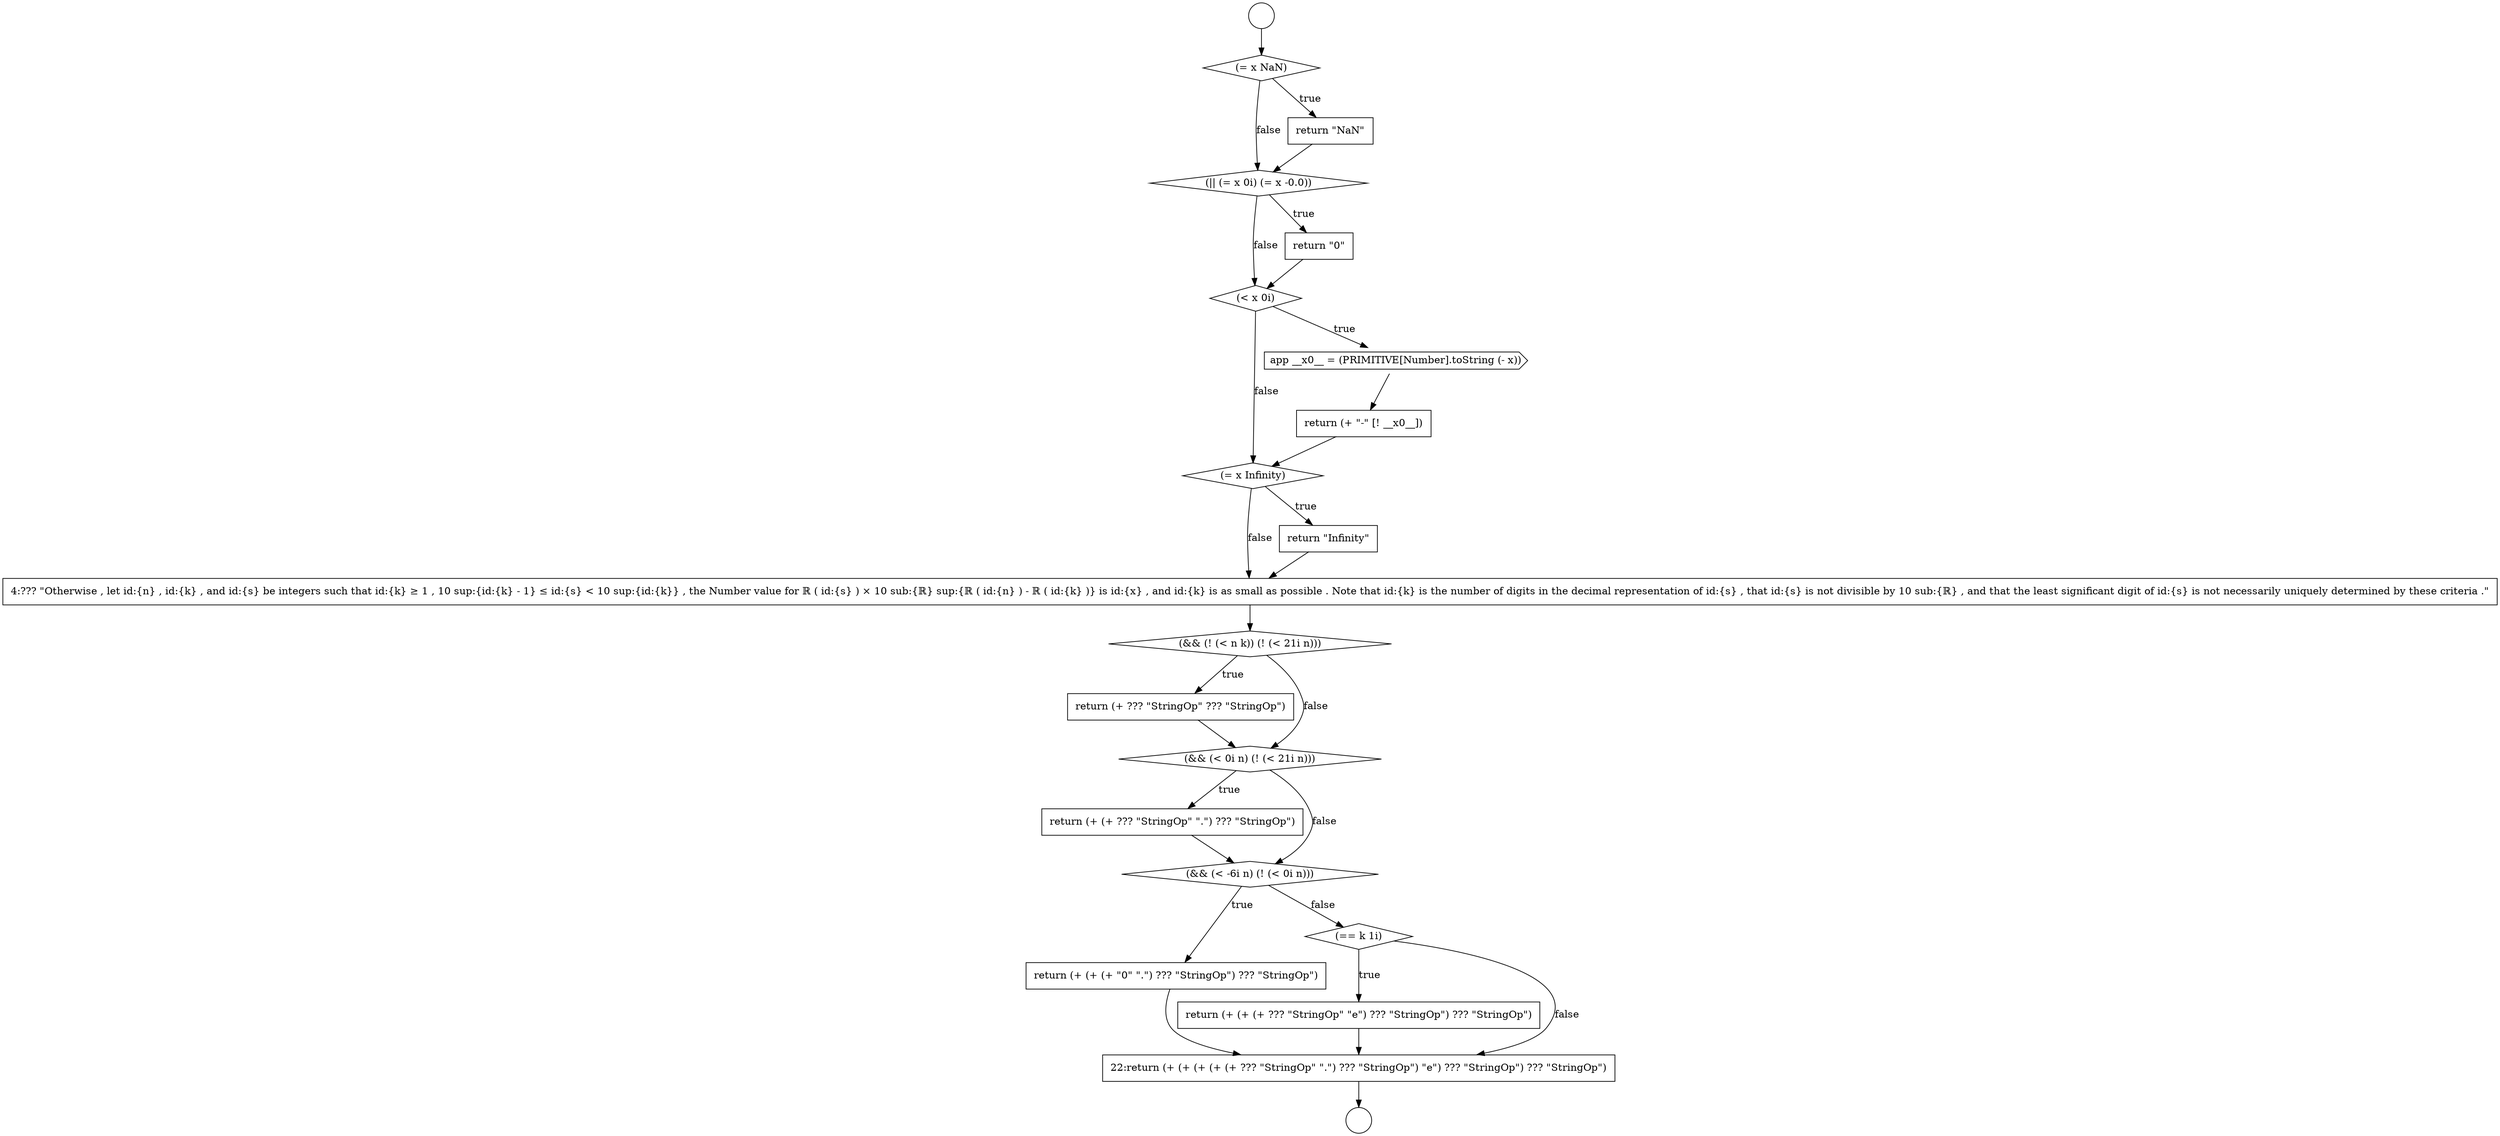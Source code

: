 digraph {
  node101 [shape=circle label=" " color="black" fillcolor="white" style=filled]
  node110 [shape=diamond, label=<<font color="black">(= x Infinity)</font>> color="black" fillcolor="white" style=filled]
  node116 [shape=none, margin=0, label=<<font color="black">
    <table border="0" cellborder="1" cellspacing="0" cellpadding="10">
      <tr><td align="left">return (+ (+ ??? &quot;StringOp&quot; &quot;.&quot;) ??? &quot;StringOp&quot;)</td></tr>
    </table>
  </font>> color="black" fillcolor="white" style=filled]
  node109 [shape=none, margin=0, label=<<font color="black">
    <table border="0" cellborder="1" cellspacing="0" cellpadding="10">
      <tr><td align="left">return (+ &quot;-&quot; [! __x0__])</td></tr>
    </table>
  </font>> color="black" fillcolor="white" style=filled]
  node105 [shape=diamond, label=<<font color="black">(|| (= x 0i) (= x -0.0))</font>> color="black" fillcolor="white" style=filled]
  node118 [shape=none, margin=0, label=<<font color="black">
    <table border="0" cellborder="1" cellspacing="0" cellpadding="10">
      <tr><td align="left">return (+ (+ (+ &quot;0&quot; &quot;.&quot;) ??? &quot;StringOp&quot;) ??? &quot;StringOp&quot;)</td></tr>
    </table>
  </font>> color="black" fillcolor="white" style=filled]
  node113 [shape=diamond, label=<<font color="black">(&amp;&amp; (! (&lt; n k)) (! (&lt; 21i n)))</font>> color="black" fillcolor="white" style=filled]
  node112 [shape=none, margin=0, label=<<font color="black">
    <table border="0" cellborder="1" cellspacing="0" cellpadding="10">
      <tr><td align="left">4:??? &quot;Otherwise , let id:{n} , id:{k} , and id:{s} be integers such that id:{k} &ge; 1 , 10 sup:{id:{k} - 1} &le; id:{s} &lt; 10 sup:{id:{k}} , the Number value for ℝ ( id:{s} ) &times; 10 sub:{ℝ} sup:{ℝ ( id:{n} ) - ℝ ( id:{k} )} is id:{x} , and id:{k} is as small as possible . Note that id:{k} is the number of digits in the decimal representation of id:{s} , that id:{s} is not divisible by 10 sub:{ℝ} , and that the least significant digit of id:{s} is not necessarily uniquely determined by these criteria .&quot;</td></tr>
    </table>
  </font>> color="black" fillcolor="white" style=filled]
  node104 [shape=none, margin=0, label=<<font color="black">
    <table border="0" cellborder="1" cellspacing="0" cellpadding="10">
      <tr><td align="left">return &quot;NaN&quot;</td></tr>
    </table>
  </font>> color="black" fillcolor="white" style=filled]
  node114 [shape=none, margin=0, label=<<font color="black">
    <table border="0" cellborder="1" cellspacing="0" cellpadding="10">
      <tr><td align="left">return (+ ??? &quot;StringOp&quot; ??? &quot;StringOp&quot;)</td></tr>
    </table>
  </font>> color="black" fillcolor="white" style=filled]
  node119 [shape=diamond, label=<<font color="black">(== k 1i)</font>> color="black" fillcolor="white" style=filled]
  node107 [shape=diamond, label=<<font color="black">(&lt; x 0i)</font>> color="black" fillcolor="white" style=filled]
  node111 [shape=none, margin=0, label=<<font color="black">
    <table border="0" cellborder="1" cellspacing="0" cellpadding="10">
      <tr><td align="left">return &quot;Infinity&quot;</td></tr>
    </table>
  </font>> color="black" fillcolor="white" style=filled]
  node115 [shape=diamond, label=<<font color="black">(&amp;&amp; (&lt; 0i n) (! (&lt; 21i n)))</font>> color="black" fillcolor="white" style=filled]
  node120 [shape=none, margin=0, label=<<font color="black">
    <table border="0" cellborder="1" cellspacing="0" cellpadding="10">
      <tr><td align="left">return (+ (+ (+ ??? &quot;StringOp&quot; &quot;e&quot;) ??? &quot;StringOp&quot;) ??? &quot;StringOp&quot;)</td></tr>
    </table>
  </font>> color="black" fillcolor="white" style=filled]
  node106 [shape=none, margin=0, label=<<font color="black">
    <table border="0" cellborder="1" cellspacing="0" cellpadding="10">
      <tr><td align="left">return &quot;0&quot;</td></tr>
    </table>
  </font>> color="black" fillcolor="white" style=filled]
  node121 [shape=none, margin=0, label=<<font color="black">
    <table border="0" cellborder="1" cellspacing="0" cellpadding="10">
      <tr><td align="left">22:return (+ (+ (+ (+ (+ ??? &quot;StringOp&quot; &quot;.&quot;) ??? &quot;StringOp&quot;) &quot;e&quot;) ??? &quot;StringOp&quot;) ??? &quot;StringOp&quot;)</td></tr>
    </table>
  </font>> color="black" fillcolor="white" style=filled]
  node117 [shape=diamond, label=<<font color="black">(&amp;&amp; (&lt; -6i n) (! (&lt; 0i n)))</font>> color="black" fillcolor="white" style=filled]
  node102 [shape=circle label=" " color="black" fillcolor="white" style=filled]
  node103 [shape=diamond, label=<<font color="black">(= x NaN)</font>> color="black" fillcolor="white" style=filled]
  node108 [shape=cds, label=<<font color="black">app __x0__ = (PRIMITIVE[Number].toString (- x))</font>> color="black" fillcolor="white" style=filled]
  node113 -> node114 [label=<<font color="black">true</font>> color="black"]
  node113 -> node115 [label=<<font color="black">false</font>> color="black"]
  node107 -> node108 [label=<<font color="black">true</font>> color="black"]
  node107 -> node110 [label=<<font color="black">false</font>> color="black"]
  node115 -> node116 [label=<<font color="black">true</font>> color="black"]
  node115 -> node117 [label=<<font color="black">false</font>> color="black"]
  node108 -> node109 [ color="black"]
  node101 -> node103 [ color="black"]
  node110 -> node111 [label=<<font color="black">true</font>> color="black"]
  node110 -> node112 [label=<<font color="black">false</font>> color="black"]
  node116 -> node117 [ color="black"]
  node121 -> node102 [ color="black"]
  node119 -> node120 [label=<<font color="black">true</font>> color="black"]
  node119 -> node121 [label=<<font color="black">false</font>> color="black"]
  node105 -> node106 [label=<<font color="black">true</font>> color="black"]
  node105 -> node107 [label=<<font color="black">false</font>> color="black"]
  node112 -> node113 [ color="black"]
  node118 -> node121 [ color="black"]
  node106 -> node107 [ color="black"]
  node109 -> node110 [ color="black"]
  node104 -> node105 [ color="black"]
  node117 -> node118 [label=<<font color="black">true</font>> color="black"]
  node117 -> node119 [label=<<font color="black">false</font>> color="black"]
  node120 -> node121 [ color="black"]
  node103 -> node104 [label=<<font color="black">true</font>> color="black"]
  node103 -> node105 [label=<<font color="black">false</font>> color="black"]
  node114 -> node115 [ color="black"]
  node111 -> node112 [ color="black"]
}
